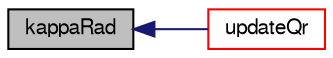digraph "kappaRad"
{
  bgcolor="transparent";
  edge [fontname="FreeSans",fontsize="10",labelfontname="FreeSans",labelfontsize="10"];
  node [fontname="FreeSans",fontsize="10",shape=record];
  rankdir="LR";
  Node1520 [label="kappaRad",height=0.2,width=0.4,color="black", fillcolor="grey75", style="filled", fontcolor="black"];
  Node1520 -> Node1521 [dir="back",color="midnightblue",fontsize="10",style="solid",fontname="FreeSans"];
  Node1521 [label="updateQr",height=0.2,width=0.4,color="red",URL="$a28978.html#a7f226e9587fdbd0707a2d93c76e91aaf",tooltip="Update radiative flux in pyrolysis region. "];
}

